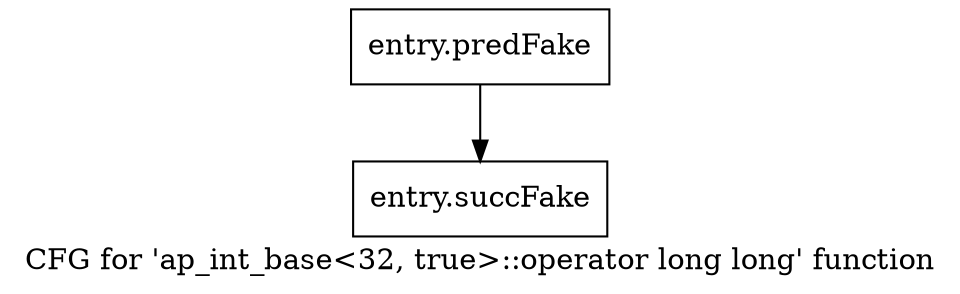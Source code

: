 digraph "CFG for 'ap_int_base\<32, true\>::operator long long' function" {
	label="CFG for 'ap_int_base\<32, true\>::operator long long' function";

	Node0x5558ff0 [shape=record,filename="",linenumber="",label="{entry.predFake}"];
	Node0x5558ff0 -> Node0x5ab4420[ callList="" memoryops="" filename="/home/omerfaruk/tools/Xilinx/Vitis_HLS/2023.2/include/etc/ap_int_base.h" execusionnum="2"];
	Node0x5ab4420 [shape=record,filename="/home/omerfaruk/tools/Xilinx/Vitis_HLS/2023.2/include/etc/ap_int_base.h",linenumber="537",label="{entry.succFake}"];
}
